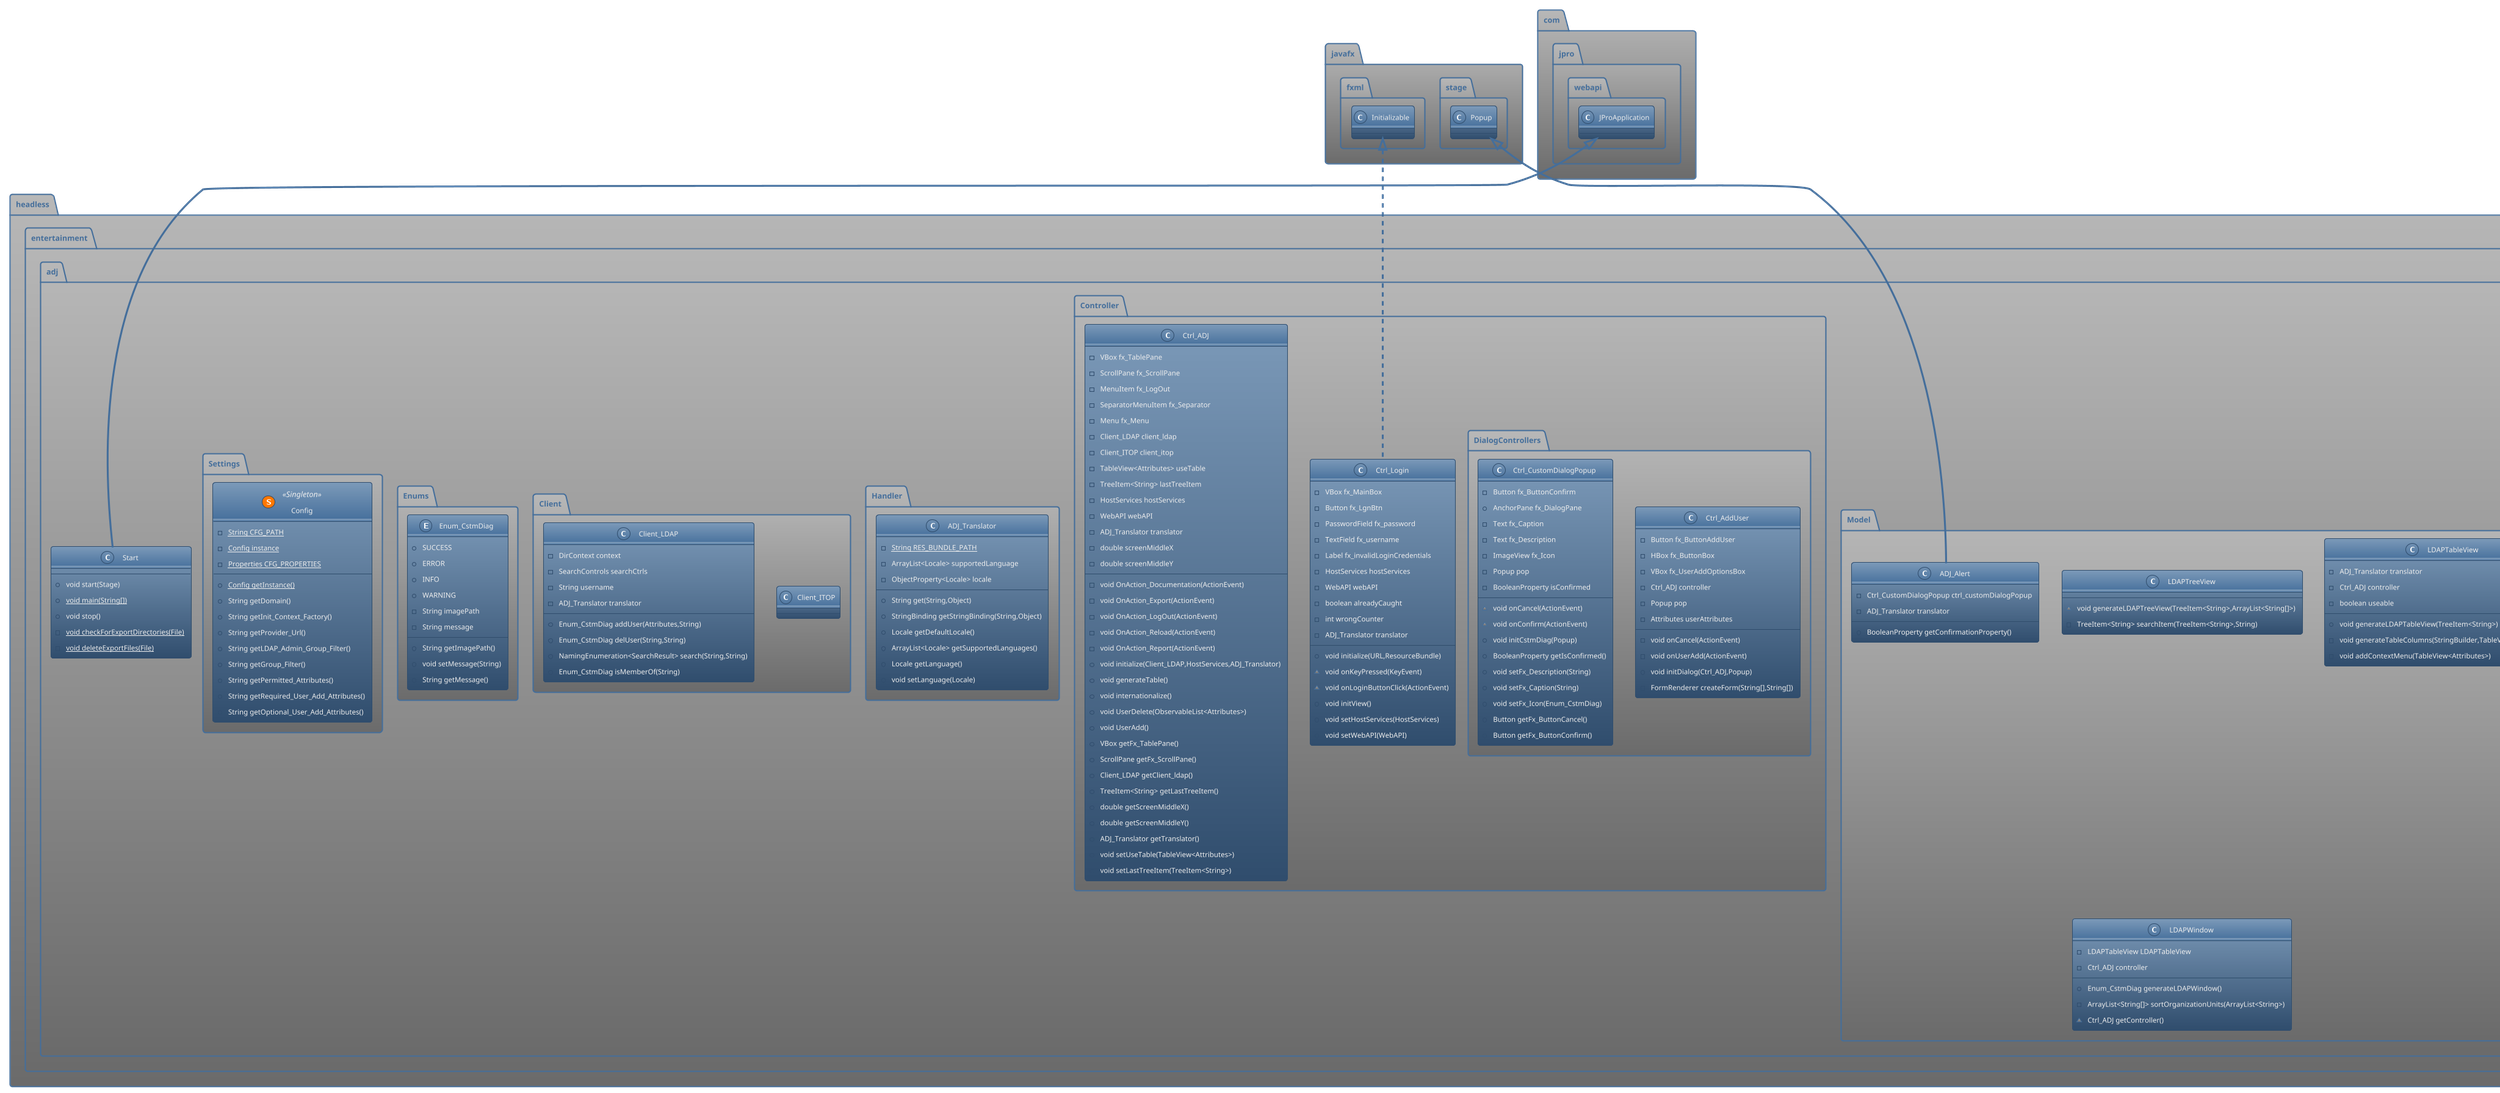 @startuml
!theme spacelab

class headless.entertainment.adj.Model.LDAPTreeView {
~ void generateLDAPTreeView(TreeItem<String>,ArrayList<String[]>)
- TreeItem<String> searchItem(TreeItem<String>,String)
}
class headless.entertainment.adj.Controller.Ctrl_Login {
- VBox fx_MainBox
- Button fx_LgnBtn
- PasswordField fx_password
- TextField fx_username
- Label fx_invalidLoginCredentials
- HostServices hostServices
- WebAPI webAPI
- boolean alreadyCaught
- int wrongCounter
- ADJ_Translator translator
+ void initialize(URL,ResourceBundle)
~ void onKeyPressed(KeyEvent)
~ void onLoginButtonClick(ActionEvent)
+ void initView()
+ void setHostServices(HostServices)
+ void setWebAPI(WebAPI)
}
class headless.entertainment.adj.Controller.Ctrl_ADJ {
- VBox fx_TablePane
- ScrollPane fx_ScrollPane
- MenuItem fx_LogOut
- SeparatorMenuItem fx_Separator
- Menu fx_Menu
- Client_LDAP client_ldap
- Client_ITOP client_itop
- TableView<Attributes> useTable
- TreeItem<String> lastTreeItem
- HostServices hostServices
- WebAPI webAPI
- ADJ_Translator translator
- double screenMiddleX
- double screenMiddleY
- void OnAction_Documentation(ActionEvent)
- void OnAction_Export(ActionEvent)
- void OnAction_LogOut(ActionEvent)
- void OnAction_Reload(ActionEvent)
- void OnAction_Report(ActionEvent)
+ void initialize(Client_LDAP,HostServices,ADJ_Translator)
+ void generateTable()
+ void internationalize()
+ void UserDelete(ObservableList<Attributes>)
+ void UserAdd()
+ VBox getFx_TablePane()
+ ScrollPane getFx_ScrollPane()
+ Client_LDAP getClient_ldap()
+ TreeItem<String> getLastTreeItem()
+ double getScreenMiddleX()
+ double getScreenMiddleY()
+ ADJ_Translator getTranslator()
+ void setUseTable(TableView<Attributes>)
+ void setLastTreeItem(TreeItem<String>)
}
class headless.entertainment.adj.Handler.ADJ_Translator {
- {static} String RES_BUNDLE_PATH
- ArrayList<Locale> supportedLanguage
- ObjectProperty<Locale> locale
+ String get(String,Object)
+ StringBinding getStringBinding(String,Object)
+ Locale getDefaultLocale()
+ ArrayList<Locale> getSupportedLanguages()
+ Locale getLanguage()
+ void setLanguage(Locale)
}
class headless.entertainment.adj.Client.Client_ITOP {
}
class headless.entertainment.adj.Model.LDAPTableView {
- ADJ_Translator translator
- Ctrl_ADJ controller
- boolean useable
+ void generateLDAPTableView(TreeItem<String>)
- void generateTableColumns(StringBuilder,TableView<Attributes>)
- void addContextMenu(TableView<Attributes>)
}
class headless.entertainment.adj.Model.LDAPWindow {
- LDAPTableView LDAPTableView
- Ctrl_ADJ controller
+ Enum_CstmDiag generateLDAPWindow()
- ArrayList<String[]> sortOrganizationUnits(ArrayList<String>)
~ Ctrl_ADJ getController()
}
enum headless.entertainment.adj.Enums.Enum_CstmDiag {
+  SUCCESS
+  ERROR
+  INFO
+  WARNING
- String imagePath
- String message
+ String getImagePath()
+ void setMessage(String)
+ String getMessage()
}
class headless.entertainment.adj.Model.ADJ_Alert {
- Ctrl_CustomDialogPopup ctrl_customDialogPopup
- ADJ_Translator translator
+ BooleanProperty getConfirmationProperty()
}
class headless.entertainment.adj.Client.Client_LDAP {
- DirContext context
- SearchControls searchCtrls
- String username
- ADJ_Translator translator
+ Enum_CstmDiag addUser(Attributes,String)
+ Enum_CstmDiag delUser(String,String)
+ NamingEnumeration<SearchResult> search(String,String)
+ Enum_CstmDiag isMemberOf(String)
}
class headless.entertainment.adj.Start {
+ void start(Stage)
+ {static} void main(String[])
+ void stop()
- {static} void checkForExportDirectories(File)
- {static} void deleteExportFiles(File)
}
class headless.entertainment.adj.Settings.Config << (S,#FF7700) Singleton >> {
- {static} String CFG_PATH
- {static} Config instance
- {static} Properties CFG_PROPERTIES
+ {static} Config getInstance()
+ String getDomain()
+ String getInit_Context_Factory()
+ String getProvider_Url()
+ String getLDAP_Admin_Group_Filter()
+ String getGroup_Filter()
+ String getPermitted_Attributes()
+ String getRequired_User_Add_Attributes()
+ String getOptional_User_Add_Attributes()
}
class headless.entertainment.adj.Controller.DialogControllers.Ctrl_AddUser {
- Button fx_ButtonAddUser
- HBox fx_ButtonBox
- VBox fx_UserAddOptionsBox
- Ctrl_ADJ controller
- Popup pop
- Attributes userAttributes
- void onCancel(ActionEvent)
- void onUserAdd(ActionEvent)
+ void initDialog(Ctrl_ADJ,Popup)
- FormRenderer createForm(String[],String[])
}
class headless.entertainment.adj.Controller.DialogControllers.Ctrl_CustomDialogPopup {
- Button fx_ButtonConfirm
+ AnchorPane fx_DialogPane
- Text fx_Caption
- Text fx_Description
- ImageView fx_Icon
- Popup pop
- BooleanProperty isConfirmed
~ void onCancel(ActionEvent)
~ void onConfirm(ActionEvent)
+ void initCstmDiag(Popup)
+ BooleanProperty getIsConfirmed()
+ void setFx_Description(String)
+ void setFx_Caption(String)
+ void setFx_Icon(Enum_CstmDiag)
+ Button getFx_ButtonCancel()
+ Button getFx_ButtonConfirm()
}


javafx.fxml.Initializable <|.. headless.entertainment.adj.Controller.Ctrl_Login
javafx.stage.Popup <|-- headless.entertainment.adj.Model.ADJ_Alert
com.jpro.webapi.JProApplication <|-- headless.entertainment.adj.Start
@enduml